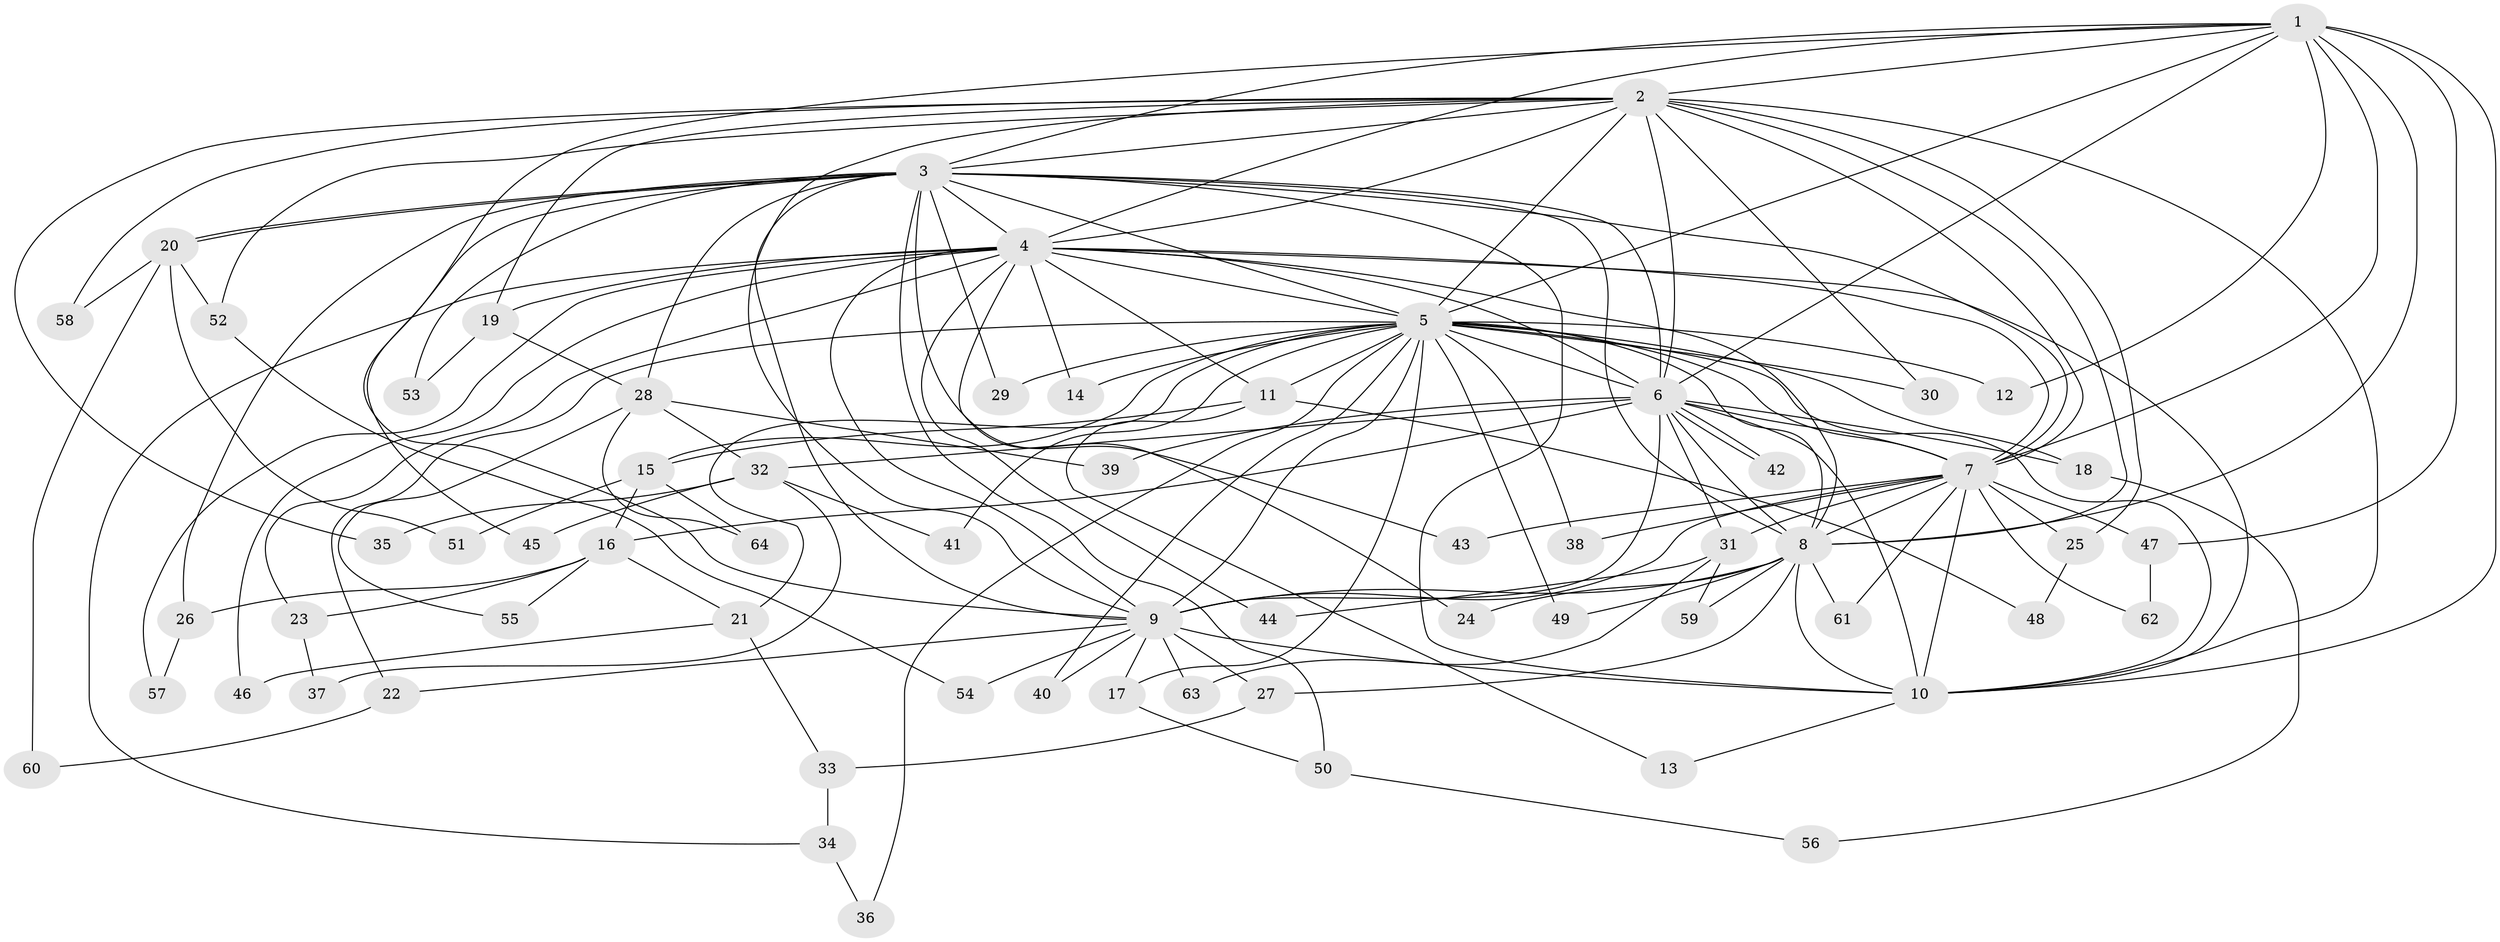 // coarse degree distribution, {20: 0.03125, 16: 0.03125, 14: 0.03125, 5: 0.09375, 2: 0.5, 8: 0.03125, 3: 0.09375, 4: 0.09375, 6: 0.03125, 1: 0.0625}
// Generated by graph-tools (version 1.1) at 2025/17/03/04/25 18:17:27]
// undirected, 64 vertices, 153 edges
graph export_dot {
graph [start="1"]
  node [color=gray90,style=filled];
  1;
  2;
  3;
  4;
  5;
  6;
  7;
  8;
  9;
  10;
  11;
  12;
  13;
  14;
  15;
  16;
  17;
  18;
  19;
  20;
  21;
  22;
  23;
  24;
  25;
  26;
  27;
  28;
  29;
  30;
  31;
  32;
  33;
  34;
  35;
  36;
  37;
  38;
  39;
  40;
  41;
  42;
  43;
  44;
  45;
  46;
  47;
  48;
  49;
  50;
  51;
  52;
  53;
  54;
  55;
  56;
  57;
  58;
  59;
  60;
  61;
  62;
  63;
  64;
  1 -- 2;
  1 -- 3;
  1 -- 4;
  1 -- 5;
  1 -- 6;
  1 -- 7;
  1 -- 8;
  1 -- 9;
  1 -- 10;
  1 -- 12;
  1 -- 47;
  2 -- 3;
  2 -- 4;
  2 -- 5;
  2 -- 6;
  2 -- 7;
  2 -- 8;
  2 -- 9;
  2 -- 10;
  2 -- 19;
  2 -- 25;
  2 -- 30;
  2 -- 35;
  2 -- 52;
  2 -- 58;
  3 -- 4;
  3 -- 5;
  3 -- 6;
  3 -- 7;
  3 -- 8;
  3 -- 9;
  3 -- 10;
  3 -- 20;
  3 -- 20;
  3 -- 26;
  3 -- 28;
  3 -- 29;
  3 -- 43;
  3 -- 45;
  3 -- 50;
  3 -- 53;
  4 -- 5;
  4 -- 6;
  4 -- 7;
  4 -- 8;
  4 -- 9;
  4 -- 10;
  4 -- 11;
  4 -- 14;
  4 -- 19;
  4 -- 23;
  4 -- 24;
  4 -- 34;
  4 -- 44;
  4 -- 46;
  4 -- 57;
  5 -- 6;
  5 -- 7;
  5 -- 8;
  5 -- 9;
  5 -- 10;
  5 -- 11;
  5 -- 12;
  5 -- 14;
  5 -- 15;
  5 -- 17;
  5 -- 18;
  5 -- 21;
  5 -- 22;
  5 -- 29;
  5 -- 30;
  5 -- 36;
  5 -- 38;
  5 -- 40;
  5 -- 41;
  5 -- 49;
  6 -- 7;
  6 -- 8;
  6 -- 9;
  6 -- 10;
  6 -- 16;
  6 -- 18;
  6 -- 31;
  6 -- 32;
  6 -- 39;
  6 -- 42;
  6 -- 42;
  7 -- 8;
  7 -- 9;
  7 -- 10;
  7 -- 25;
  7 -- 31;
  7 -- 38;
  7 -- 43;
  7 -- 47;
  7 -- 61;
  7 -- 62;
  8 -- 9;
  8 -- 10;
  8 -- 24;
  8 -- 27;
  8 -- 49;
  8 -- 59;
  8 -- 61;
  9 -- 10;
  9 -- 17;
  9 -- 22;
  9 -- 27;
  9 -- 40;
  9 -- 54;
  9 -- 63;
  10 -- 13;
  11 -- 13;
  11 -- 15;
  11 -- 48;
  15 -- 16;
  15 -- 51;
  15 -- 64;
  16 -- 21;
  16 -- 23;
  16 -- 26;
  16 -- 55;
  17 -- 50;
  18 -- 56;
  19 -- 28;
  19 -- 53;
  20 -- 51;
  20 -- 52;
  20 -- 58;
  20 -- 60;
  21 -- 33;
  21 -- 46;
  22 -- 60;
  23 -- 37;
  25 -- 48;
  26 -- 57;
  27 -- 33;
  28 -- 32;
  28 -- 39;
  28 -- 55;
  28 -- 64;
  31 -- 44;
  31 -- 59;
  31 -- 63;
  32 -- 35;
  32 -- 37;
  32 -- 41;
  32 -- 45;
  33 -- 34;
  34 -- 36;
  47 -- 62;
  50 -- 56;
  52 -- 54;
}
